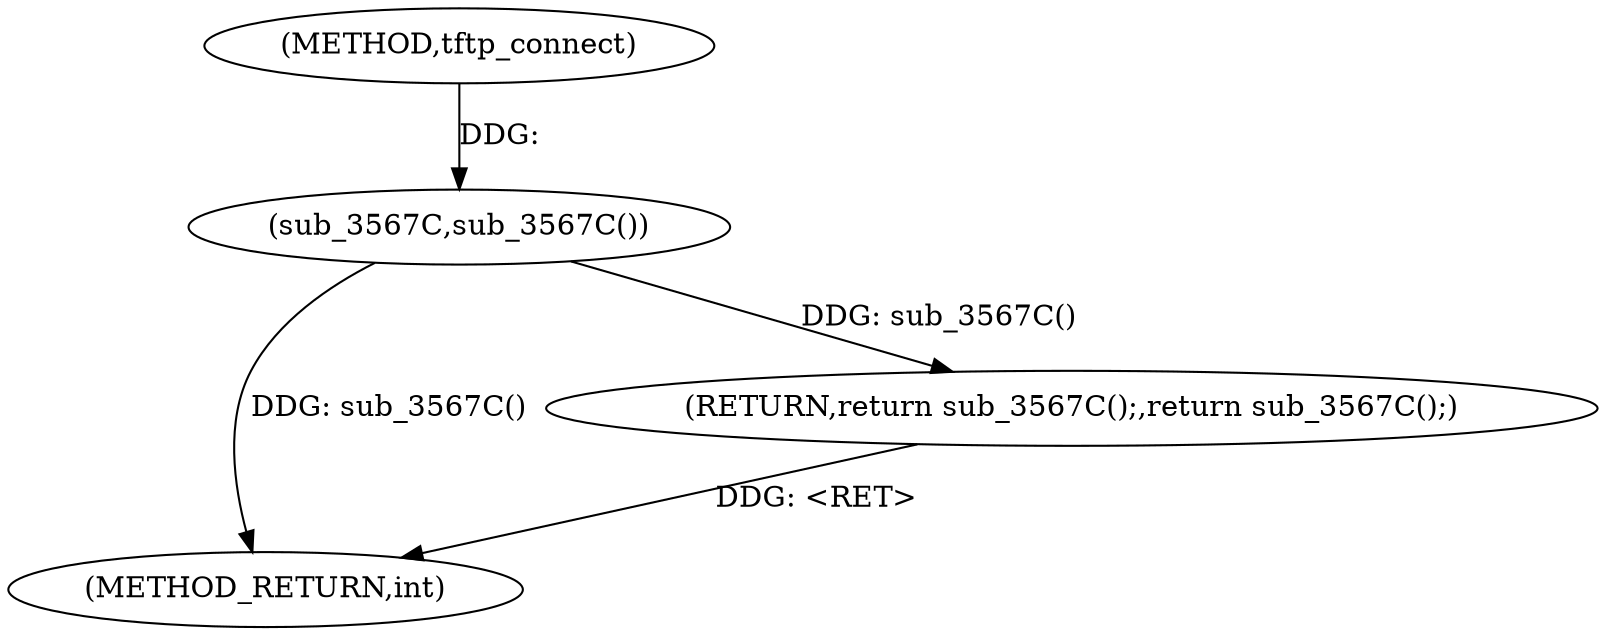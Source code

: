 digraph tftp_connect {  
"1000101" [label = "(METHOD,tftp_connect)" ]
"1000105" [label = "(METHOD_RETURN,int)" ]
"1000103" [label = "(RETURN,return sub_3567C();,return sub_3567C();)" ]
"1000104" [label = "(sub_3567C,sub_3567C())" ]
  "1000104" -> "1000105"  [ label = "DDG: sub_3567C()"] 
  "1000103" -> "1000105"  [ label = "DDG: <RET>"] 
  "1000104" -> "1000103"  [ label = "DDG: sub_3567C()"] 
  "1000101" -> "1000104"  [ label = "DDG: "] 
}
